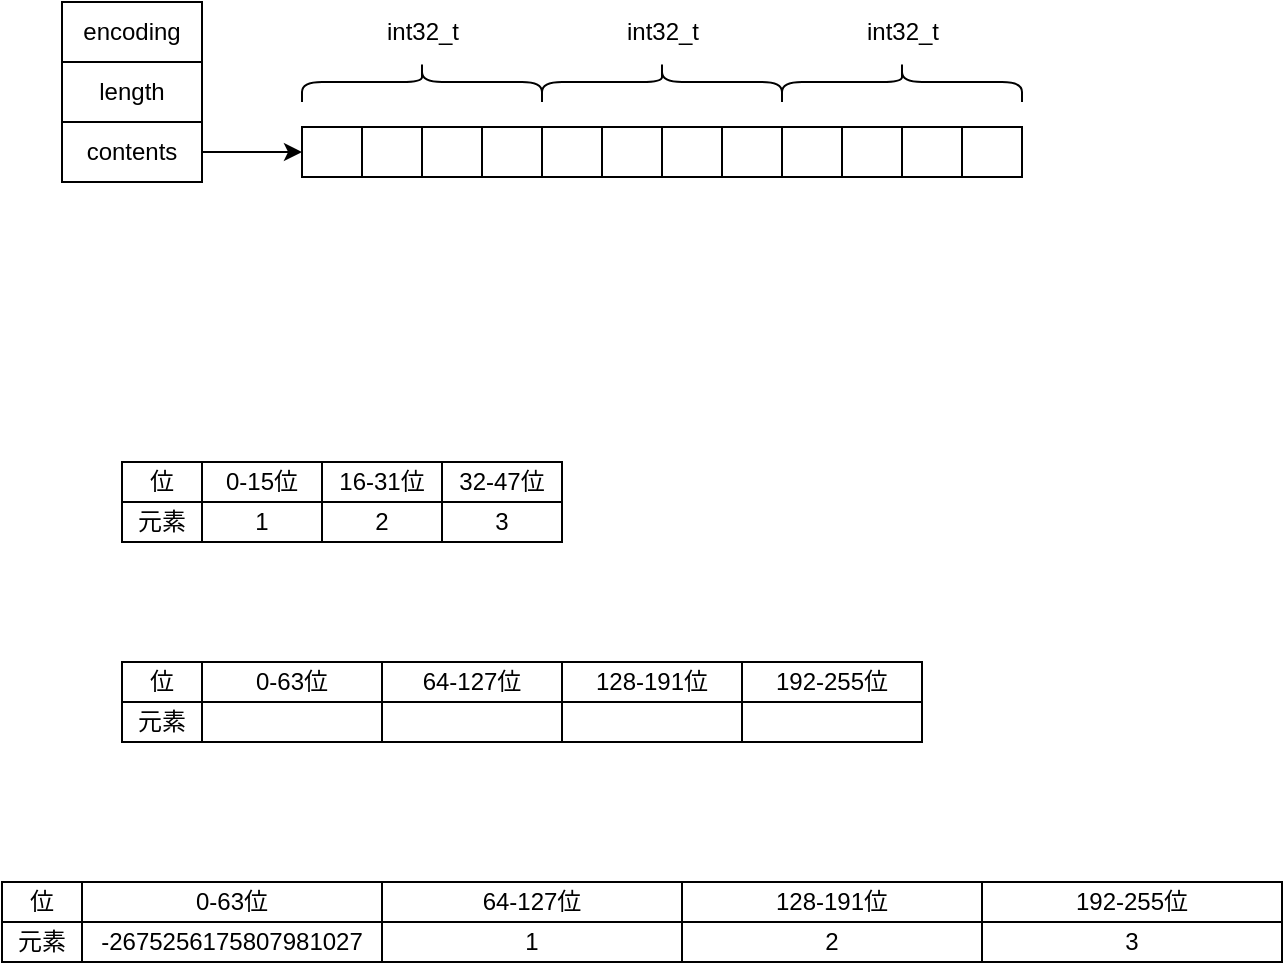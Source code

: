 <mxfile version="24.7.7">
  <diagram name="第 1 页" id="wEHuh2VfM4xeDzPwXbUZ">
    <mxGraphModel dx="896" dy="594" grid="1" gridSize="10" guides="1" tooltips="1" connect="1" arrows="1" fold="1" page="1" pageScale="1" pageWidth="827" pageHeight="1169" math="0" shadow="0">
      <root>
        <mxCell id="0" />
        <mxCell id="1" parent="0" />
        <mxCell id="QzxibVGq3oDXRepvdtmR-1" value="encoding" style="rounded=0;whiteSpace=wrap;html=1;" vertex="1" parent="1">
          <mxGeometry x="170" y="170" width="70" height="30" as="geometry" />
        </mxCell>
        <mxCell id="QzxibVGq3oDXRepvdtmR-2" value="length" style="rounded=0;whiteSpace=wrap;html=1;" vertex="1" parent="1">
          <mxGeometry x="170" y="200" width="70" height="30" as="geometry" />
        </mxCell>
        <mxCell id="QzxibVGq3oDXRepvdtmR-16" style="edgeStyle=orthogonalEdgeStyle;rounded=0;orthogonalLoop=1;jettySize=auto;html=1;entryX=0;entryY=0.5;entryDx=0;entryDy=0;" edge="1" parent="1" source="QzxibVGq3oDXRepvdtmR-3" target="QzxibVGq3oDXRepvdtmR-4">
          <mxGeometry relative="1" as="geometry" />
        </mxCell>
        <mxCell id="QzxibVGq3oDXRepvdtmR-3" value="contents" style="rounded=0;whiteSpace=wrap;html=1;" vertex="1" parent="1">
          <mxGeometry x="170" y="230" width="70" height="30" as="geometry" />
        </mxCell>
        <mxCell id="QzxibVGq3oDXRepvdtmR-4" value="" style="rounded=0;whiteSpace=wrap;html=1;" vertex="1" parent="1">
          <mxGeometry x="290" y="232.5" width="30" height="25" as="geometry" />
        </mxCell>
        <mxCell id="QzxibVGq3oDXRepvdtmR-5" value="" style="rounded=0;whiteSpace=wrap;html=1;" vertex="1" parent="1">
          <mxGeometry x="320" y="232.5" width="30" height="25" as="geometry" />
        </mxCell>
        <mxCell id="QzxibVGq3oDXRepvdtmR-6" value="" style="rounded=0;whiteSpace=wrap;html=1;" vertex="1" parent="1">
          <mxGeometry x="350" y="232.5" width="30" height="25" as="geometry" />
        </mxCell>
        <mxCell id="QzxibVGq3oDXRepvdtmR-7" value="" style="rounded=0;whiteSpace=wrap;html=1;" vertex="1" parent="1">
          <mxGeometry x="380" y="232.5" width="30" height="25" as="geometry" />
        </mxCell>
        <mxCell id="QzxibVGq3oDXRepvdtmR-8" value="" style="rounded=0;whiteSpace=wrap;html=1;" vertex="1" parent="1">
          <mxGeometry x="410" y="232.5" width="30" height="25" as="geometry" />
        </mxCell>
        <mxCell id="QzxibVGq3oDXRepvdtmR-9" value="" style="rounded=0;whiteSpace=wrap;html=1;" vertex="1" parent="1">
          <mxGeometry x="440" y="232.5" width="30" height="25" as="geometry" />
        </mxCell>
        <mxCell id="QzxibVGq3oDXRepvdtmR-10" value="" style="rounded=0;whiteSpace=wrap;html=1;" vertex="1" parent="1">
          <mxGeometry x="470" y="232.5" width="30" height="25" as="geometry" />
        </mxCell>
        <mxCell id="QzxibVGq3oDXRepvdtmR-11" value="" style="rounded=0;whiteSpace=wrap;html=1;" vertex="1" parent="1">
          <mxGeometry x="500" y="232.5" width="30" height="25" as="geometry" />
        </mxCell>
        <mxCell id="QzxibVGq3oDXRepvdtmR-12" value="" style="rounded=0;whiteSpace=wrap;html=1;" vertex="1" parent="1">
          <mxGeometry x="530" y="232.5" width="30" height="25" as="geometry" />
        </mxCell>
        <mxCell id="QzxibVGq3oDXRepvdtmR-13" value="" style="rounded=0;whiteSpace=wrap;html=1;" vertex="1" parent="1">
          <mxGeometry x="560" y="232.5" width="30" height="25" as="geometry" />
        </mxCell>
        <mxCell id="QzxibVGq3oDXRepvdtmR-14" value="" style="rounded=0;whiteSpace=wrap;html=1;" vertex="1" parent="1">
          <mxGeometry x="590" y="232.5" width="30" height="25" as="geometry" />
        </mxCell>
        <mxCell id="QzxibVGq3oDXRepvdtmR-15" value="" style="rounded=0;whiteSpace=wrap;html=1;" vertex="1" parent="1">
          <mxGeometry x="620" y="232.5" width="30" height="25" as="geometry" />
        </mxCell>
        <mxCell id="QzxibVGq3oDXRepvdtmR-17" value="" style="shape=curlyBracket;whiteSpace=wrap;html=1;rounded=1;labelPosition=left;verticalLabelPosition=middle;align=right;verticalAlign=middle;rotation=90;" vertex="1" parent="1">
          <mxGeometry x="340" y="150" width="20" height="120" as="geometry" />
        </mxCell>
        <mxCell id="QzxibVGq3oDXRepvdtmR-18" value="" style="shape=curlyBracket;whiteSpace=wrap;html=1;rounded=1;labelPosition=left;verticalLabelPosition=middle;align=right;verticalAlign=middle;rotation=90;" vertex="1" parent="1">
          <mxGeometry x="460" y="150" width="20" height="120" as="geometry" />
        </mxCell>
        <mxCell id="QzxibVGq3oDXRepvdtmR-19" value="" style="shape=curlyBracket;whiteSpace=wrap;html=1;rounded=1;labelPosition=left;verticalLabelPosition=middle;align=right;verticalAlign=middle;rotation=90;" vertex="1" parent="1">
          <mxGeometry x="580" y="150" width="20" height="120" as="geometry" />
        </mxCell>
        <mxCell id="QzxibVGq3oDXRepvdtmR-20" value="int32_t" style="text;html=1;align=center;verticalAlign=middle;resizable=0;points=[];autosize=1;strokeColor=none;fillColor=none;" vertex="1" parent="1">
          <mxGeometry x="320" y="170" width="60" height="30" as="geometry" />
        </mxCell>
        <mxCell id="QzxibVGq3oDXRepvdtmR-21" value="int32_t" style="text;html=1;align=center;verticalAlign=middle;resizable=0;points=[];autosize=1;strokeColor=none;fillColor=none;" vertex="1" parent="1">
          <mxGeometry x="440" y="170" width="60" height="30" as="geometry" />
        </mxCell>
        <mxCell id="QzxibVGq3oDXRepvdtmR-22" value="int32_t" style="text;html=1;align=center;verticalAlign=middle;resizable=0;points=[];autosize=1;strokeColor=none;fillColor=none;" vertex="1" parent="1">
          <mxGeometry x="560" y="170" width="60" height="30" as="geometry" />
        </mxCell>
        <mxCell id="QzxibVGq3oDXRepvdtmR-23" value="位" style="rounded=0;whiteSpace=wrap;html=1;" vertex="1" parent="1">
          <mxGeometry x="200" y="400" width="40" height="20" as="geometry" />
        </mxCell>
        <mxCell id="QzxibVGq3oDXRepvdtmR-24" value="0-15位" style="rounded=0;whiteSpace=wrap;html=1;" vertex="1" parent="1">
          <mxGeometry x="240" y="400" width="60" height="20" as="geometry" />
        </mxCell>
        <mxCell id="QzxibVGq3oDXRepvdtmR-35" value="元素" style="rounded=0;whiteSpace=wrap;html=1;" vertex="1" parent="1">
          <mxGeometry x="200" y="420" width="40" height="20" as="geometry" />
        </mxCell>
        <mxCell id="QzxibVGq3oDXRepvdtmR-36" value="1" style="rounded=0;whiteSpace=wrap;html=1;" vertex="1" parent="1">
          <mxGeometry x="240" y="420" width="60" height="20" as="geometry" />
        </mxCell>
        <mxCell id="QzxibVGq3oDXRepvdtmR-48" value="16-31位" style="rounded=0;whiteSpace=wrap;html=1;" vertex="1" parent="1">
          <mxGeometry x="300" y="400" width="60" height="20" as="geometry" />
        </mxCell>
        <mxCell id="QzxibVGq3oDXRepvdtmR-49" value="2" style="rounded=0;whiteSpace=wrap;html=1;" vertex="1" parent="1">
          <mxGeometry x="300" y="420" width="60" height="20" as="geometry" />
        </mxCell>
        <mxCell id="QzxibVGq3oDXRepvdtmR-50" value="32-47位" style="rounded=0;whiteSpace=wrap;html=1;" vertex="1" parent="1">
          <mxGeometry x="360" y="400" width="60" height="20" as="geometry" />
        </mxCell>
        <mxCell id="QzxibVGq3oDXRepvdtmR-54" value="3" style="rounded=0;whiteSpace=wrap;html=1;" vertex="1" parent="1">
          <mxGeometry x="360" y="420" width="60" height="20" as="geometry" />
        </mxCell>
        <mxCell id="QzxibVGq3oDXRepvdtmR-59" value="位" style="rounded=0;whiteSpace=wrap;html=1;" vertex="1" parent="1">
          <mxGeometry x="200" y="500" width="40" height="20" as="geometry" />
        </mxCell>
        <mxCell id="QzxibVGq3oDXRepvdtmR-60" value="0-63位" style="rounded=0;whiteSpace=wrap;html=1;" vertex="1" parent="1">
          <mxGeometry x="240" y="500" width="90" height="20" as="geometry" />
        </mxCell>
        <mxCell id="QzxibVGq3oDXRepvdtmR-61" value="元素" style="rounded=0;whiteSpace=wrap;html=1;" vertex="1" parent="1">
          <mxGeometry x="200" y="520" width="40" height="20" as="geometry" />
        </mxCell>
        <mxCell id="QzxibVGq3oDXRepvdtmR-62" value="" style="rounded=0;whiteSpace=wrap;html=1;" vertex="1" parent="1">
          <mxGeometry x="240" y="520" width="90" height="20" as="geometry" />
        </mxCell>
        <mxCell id="QzxibVGq3oDXRepvdtmR-63" value="64-127位" style="rounded=0;whiteSpace=wrap;html=1;" vertex="1" parent="1">
          <mxGeometry x="330" y="500" width="90" height="20" as="geometry" />
        </mxCell>
        <mxCell id="QzxibVGq3oDXRepvdtmR-64" value="" style="rounded=0;whiteSpace=wrap;html=1;" vertex="1" parent="1">
          <mxGeometry x="330" y="520" width="90" height="20" as="geometry" />
        </mxCell>
        <mxCell id="QzxibVGq3oDXRepvdtmR-65" value="128-191位" style="rounded=0;whiteSpace=wrap;html=1;" vertex="1" parent="1">
          <mxGeometry x="420" y="500" width="90" height="20" as="geometry" />
        </mxCell>
        <mxCell id="QzxibVGq3oDXRepvdtmR-66" value="" style="rounded=0;whiteSpace=wrap;html=1;" vertex="1" parent="1">
          <mxGeometry x="420" y="520" width="90" height="20" as="geometry" />
        </mxCell>
        <mxCell id="QzxibVGq3oDXRepvdtmR-73" value="192-255位" style="rounded=0;whiteSpace=wrap;html=1;" vertex="1" parent="1">
          <mxGeometry x="510" y="500" width="90" height="20" as="geometry" />
        </mxCell>
        <mxCell id="QzxibVGq3oDXRepvdtmR-74" value="" style="rounded=0;whiteSpace=wrap;html=1;" vertex="1" parent="1">
          <mxGeometry x="510" y="520" width="90" height="20" as="geometry" />
        </mxCell>
        <mxCell id="QzxibVGq3oDXRepvdtmR-75" value="位" style="rounded=0;whiteSpace=wrap;html=1;" vertex="1" parent="1">
          <mxGeometry x="140" y="610" width="40" height="20" as="geometry" />
        </mxCell>
        <mxCell id="QzxibVGq3oDXRepvdtmR-76" value="0-63位" style="rounded=0;whiteSpace=wrap;html=1;" vertex="1" parent="1">
          <mxGeometry x="180" y="610" width="150" height="20" as="geometry" />
        </mxCell>
        <mxCell id="QzxibVGq3oDXRepvdtmR-77" value="元素" style="rounded=0;whiteSpace=wrap;html=1;" vertex="1" parent="1">
          <mxGeometry x="140" y="630" width="40" height="20" as="geometry" />
        </mxCell>
        <mxCell id="QzxibVGq3oDXRepvdtmR-78" value="-2675256175807981027" style="rounded=0;whiteSpace=wrap;html=1;" vertex="1" parent="1">
          <mxGeometry x="180" y="630" width="150" height="20" as="geometry" />
        </mxCell>
        <mxCell id="QzxibVGq3oDXRepvdtmR-86" value="64-127位" style="rounded=0;whiteSpace=wrap;html=1;" vertex="1" parent="1">
          <mxGeometry x="330" y="610" width="150" height="20" as="geometry" />
        </mxCell>
        <mxCell id="QzxibVGq3oDXRepvdtmR-87" value="1" style="rounded=0;whiteSpace=wrap;html=1;" vertex="1" parent="1">
          <mxGeometry x="330" y="630" width="150" height="20" as="geometry" />
        </mxCell>
        <mxCell id="QzxibVGq3oDXRepvdtmR-90" value="128-191位" style="rounded=0;whiteSpace=wrap;html=1;" vertex="1" parent="1">
          <mxGeometry x="480" y="610" width="150" height="20" as="geometry" />
        </mxCell>
        <mxCell id="QzxibVGq3oDXRepvdtmR-91" value="2" style="rounded=0;whiteSpace=wrap;html=1;" vertex="1" parent="1">
          <mxGeometry x="480" y="630" width="150" height="20" as="geometry" />
        </mxCell>
        <mxCell id="QzxibVGq3oDXRepvdtmR-92" value="192-255位" style="rounded=0;whiteSpace=wrap;html=1;" vertex="1" parent="1">
          <mxGeometry x="630" y="610" width="150" height="20" as="geometry" />
        </mxCell>
        <mxCell id="QzxibVGq3oDXRepvdtmR-93" value="3" style="rounded=0;whiteSpace=wrap;html=1;" vertex="1" parent="1">
          <mxGeometry x="630" y="630" width="150" height="20" as="geometry" />
        </mxCell>
      </root>
    </mxGraphModel>
  </diagram>
</mxfile>

